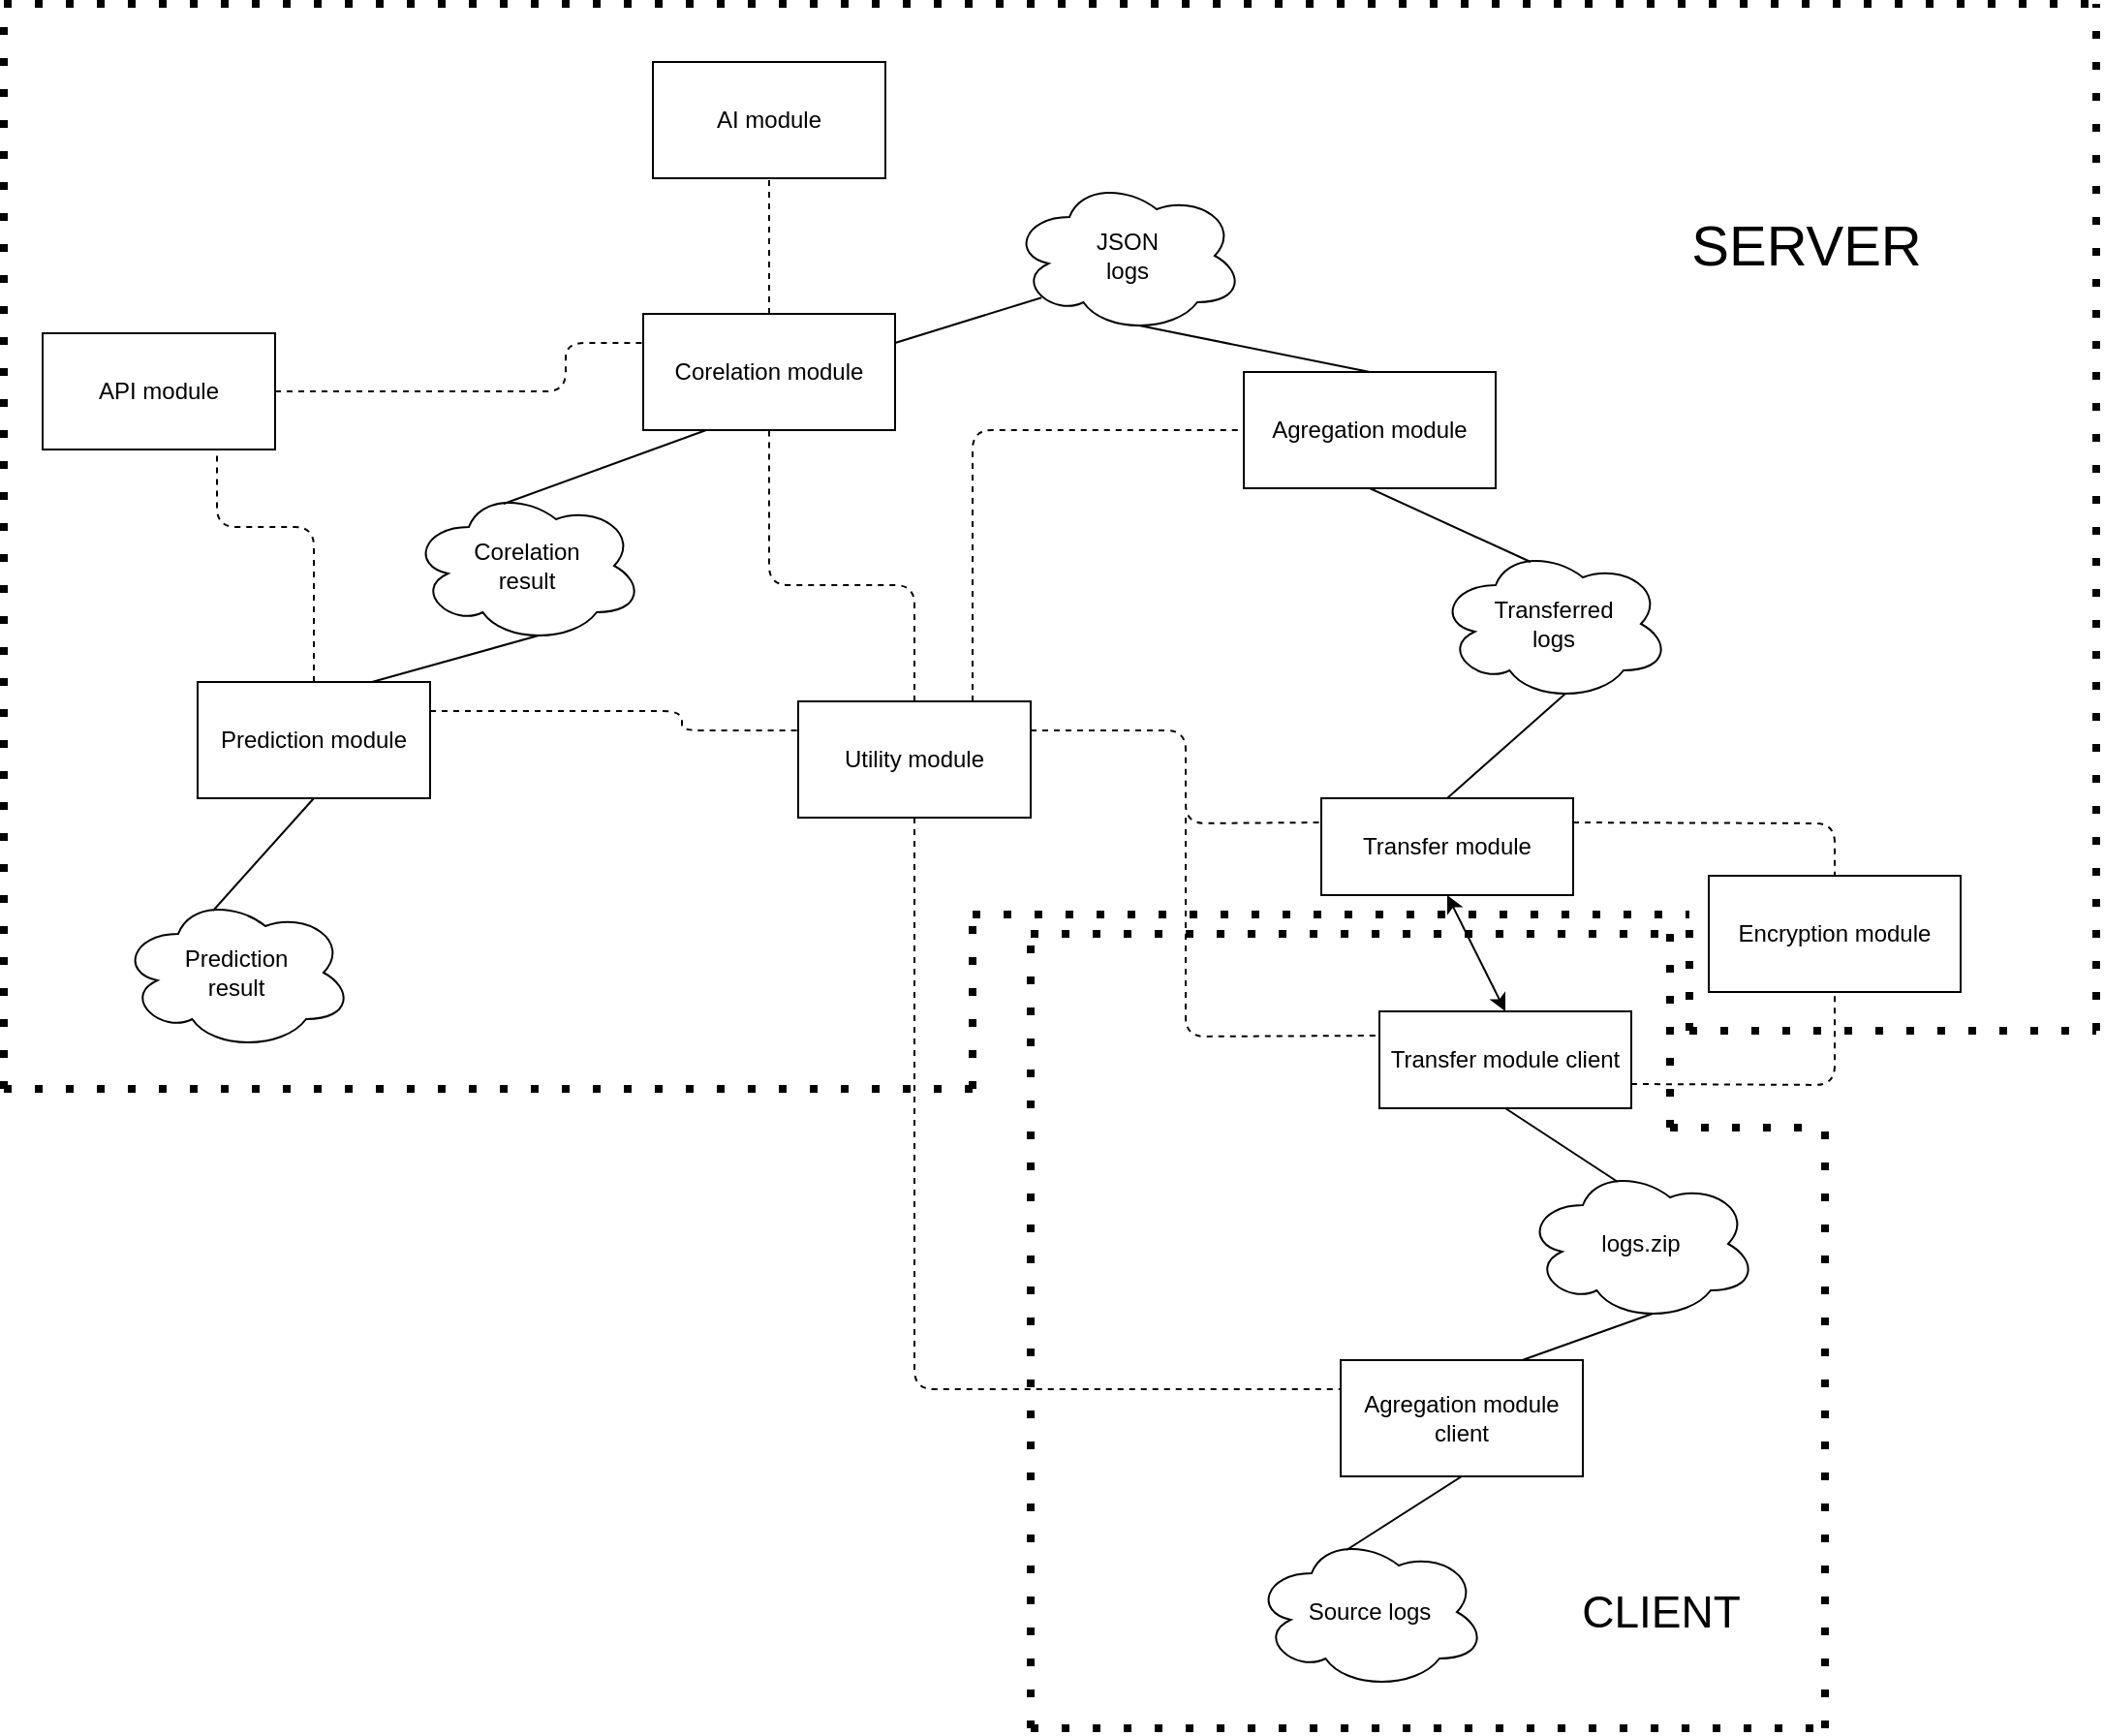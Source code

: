 <mxfile version="13.10.1" type="device"><diagram id="k1yaWJg4uGTNQ88OAjUb" name="Page-1"><mxGraphModel dx="2523" dy="901" grid="1" gridSize="10" guides="1" tooltips="1" connect="1" arrows="1" fold="1" page="1" pageScale="1" pageWidth="850" pageHeight="1100" math="0" shadow="0"><root><mxCell id="0"/><mxCell id="1" parent="0"/><mxCell id="wMaAtnmu4x918H7YAk9b-1" value="Transfer module" style="rounded=0;whiteSpace=wrap;html=1;" vertex="1" parent="1"><mxGeometry x="380" y="450" width="130" height="50" as="geometry"/></mxCell><mxCell id="wMaAtnmu4x918H7YAk9b-2" value="Transfer module client" style="rounded=0;whiteSpace=wrap;html=1;" vertex="1" parent="1"><mxGeometry x="410" y="560" width="130" height="50" as="geometry"/></mxCell><mxCell id="wMaAtnmu4x918H7YAk9b-3" value="&lt;div&gt;logs.zip&lt;/div&gt;" style="ellipse;shape=cloud;whiteSpace=wrap;html=1;" vertex="1" parent="1"><mxGeometry x="485" y="640" width="120" height="80" as="geometry"/></mxCell><mxCell id="wMaAtnmu4x918H7YAk9b-5" value="&lt;div&gt;Agregation module client&lt;/div&gt;" style="rounded=0;whiteSpace=wrap;html=1;" vertex="1" parent="1"><mxGeometry x="390" y="740" width="125" height="60" as="geometry"/></mxCell><mxCell id="wMaAtnmu4x918H7YAk9b-6" value="Source logs" style="ellipse;shape=cloud;whiteSpace=wrap;html=1;" vertex="1" parent="1"><mxGeometry x="345" y="830" width="120" height="80" as="geometry"/></mxCell><mxCell id="wMaAtnmu4x918H7YAk9b-7" value="&lt;div&gt;Transferred&lt;/div&gt;&lt;div&gt;logs&lt;br&gt;&lt;/div&gt;" style="ellipse;shape=cloud;whiteSpace=wrap;html=1;" vertex="1" parent="1"><mxGeometry x="440" y="320" width="120" height="80" as="geometry"/></mxCell><mxCell id="wMaAtnmu4x918H7YAk9b-8" value="Agregation module" style="rounded=0;whiteSpace=wrap;html=1;" vertex="1" parent="1"><mxGeometry x="340" y="230" width="130" height="60" as="geometry"/></mxCell><mxCell id="wMaAtnmu4x918H7YAk9b-9" value="&lt;div&gt;JSON&lt;/div&gt;&lt;div&gt;logs&lt;br&gt;&lt;/div&gt;" style="ellipse;shape=cloud;whiteSpace=wrap;html=1;" vertex="1" parent="1"><mxGeometry x="220" y="130" width="120" height="80" as="geometry"/></mxCell><mxCell id="wMaAtnmu4x918H7YAk9b-10" value="Corelation module" style="rounded=0;whiteSpace=wrap;html=1;" vertex="1" parent="1"><mxGeometry x="30" y="200" width="130" height="60" as="geometry"/></mxCell><mxCell id="wMaAtnmu4x918H7YAk9b-11" value="&lt;div&gt;Corelation&lt;/div&gt;&lt;div&gt;result&lt;br&gt;&lt;/div&gt;" style="ellipse;shape=cloud;whiteSpace=wrap;html=1;" vertex="1" parent="1"><mxGeometry x="-90" y="290" width="120" height="80" as="geometry"/></mxCell><mxCell id="wMaAtnmu4x918H7YAk9b-12" value="&lt;div&gt;Prediction module&lt;br&gt;&lt;/div&gt;" style="rounded=0;whiteSpace=wrap;html=1;" vertex="1" parent="1"><mxGeometry x="-200" y="390" width="120" height="60" as="geometry"/></mxCell><mxCell id="wMaAtnmu4x918H7YAk9b-13" value="&lt;div&gt;Prediction&lt;/div&gt;&lt;div&gt;result&lt;br&gt;&lt;/div&gt;" style="ellipse;shape=cloud;whiteSpace=wrap;html=1;" vertex="1" parent="1"><mxGeometry x="-240" y="500" width="120" height="80" as="geometry"/></mxCell><mxCell id="wMaAtnmu4x918H7YAk9b-14" value="Utility module" style="rounded=0;whiteSpace=wrap;html=1;" vertex="1" parent="1"><mxGeometry x="110" y="400" width="120" height="60" as="geometry"/></mxCell><mxCell id="wMaAtnmu4x918H7YAk9b-15" value="API module" style="rounded=0;whiteSpace=wrap;html=1;" vertex="1" parent="1"><mxGeometry x="-280" y="210" width="120" height="60" as="geometry"/></mxCell><mxCell id="wMaAtnmu4x918H7YAk9b-16" value="AI module" style="rounded=0;whiteSpace=wrap;html=1;" vertex="1" parent="1"><mxGeometry x="35" y="70" width="120" height="60" as="geometry"/></mxCell><mxCell id="wMaAtnmu4x918H7YAk9b-17" value="Encryption module" style="rounded=0;whiteSpace=wrap;html=1;" vertex="1" parent="1"><mxGeometry x="580" y="490" width="130" height="60" as="geometry"/></mxCell><mxCell id="wMaAtnmu4x918H7YAk9b-18" value="" style="endArrow=none;html=1;entryX=0.5;entryY=1;entryDx=0;entryDy=0;exitX=0.4;exitY=0.1;exitDx=0;exitDy=0;exitPerimeter=0;" edge="1" parent="1" source="wMaAtnmu4x918H7YAk9b-6" target="wMaAtnmu4x918H7YAk9b-5"><mxGeometry width="50" height="50" relative="1" as="geometry"><mxPoint x="260" y="860" as="sourcePoint"/><mxPoint x="310" y="810" as="targetPoint"/></mxGeometry></mxCell><mxCell id="wMaAtnmu4x918H7YAk9b-19" value="" style="endArrow=none;html=1;exitX=0.75;exitY=0;exitDx=0;exitDy=0;entryX=0.55;entryY=0.95;entryDx=0;entryDy=0;entryPerimeter=0;" edge="1" parent="1" source="wMaAtnmu4x918H7YAk9b-5" target="wMaAtnmu4x918H7YAk9b-3"><mxGeometry width="50" height="50" relative="1" as="geometry"><mxPoint x="600" y="830" as="sourcePoint"/><mxPoint x="650" y="780" as="targetPoint"/></mxGeometry></mxCell><mxCell id="wMaAtnmu4x918H7YAk9b-20" value="" style="endArrow=none;html=1;entryX=0.5;entryY=1;entryDx=0;entryDy=0;exitX=0.4;exitY=0.1;exitDx=0;exitDy=0;exitPerimeter=0;" edge="1" parent="1" source="wMaAtnmu4x918H7YAk9b-3" target="wMaAtnmu4x918H7YAk9b-2"><mxGeometry width="50" height="50" relative="1" as="geometry"><mxPoint x="340" y="660" as="sourcePoint"/><mxPoint x="390" y="610" as="targetPoint"/></mxGeometry></mxCell><mxCell id="wMaAtnmu4x918H7YAk9b-21" value="" style="endArrow=classic;startArrow=classic;html=1;entryX=0.5;entryY=1;entryDx=0;entryDy=0;exitX=0.5;exitY=0;exitDx=0;exitDy=0;" edge="1" parent="1" source="wMaAtnmu4x918H7YAk9b-2" target="wMaAtnmu4x918H7YAk9b-1"><mxGeometry width="50" height="50" relative="1" as="geometry"><mxPoint x="300" y="610" as="sourcePoint"/><mxPoint x="350" y="560" as="targetPoint"/></mxGeometry></mxCell><mxCell id="wMaAtnmu4x918H7YAk9b-22" value="" style="endArrow=none;html=1;exitX=0.5;exitY=0;exitDx=0;exitDy=0;entryX=0.55;entryY=0.95;entryDx=0;entryDy=0;entryPerimeter=0;" edge="1" parent="1" source="wMaAtnmu4x918H7YAk9b-1" target="wMaAtnmu4x918H7YAk9b-7"><mxGeometry width="50" height="50" relative="1" as="geometry"><mxPoint x="610" y="430" as="sourcePoint"/><mxPoint x="660" y="380" as="targetPoint"/></mxGeometry></mxCell><mxCell id="wMaAtnmu4x918H7YAk9b-23" value="" style="endArrow=none;html=1;exitX=0.4;exitY=0.1;exitDx=0;exitDy=0;exitPerimeter=0;entryX=0.5;entryY=1;entryDx=0;entryDy=0;" edge="1" parent="1" source="wMaAtnmu4x918H7YAk9b-7" target="wMaAtnmu4x918H7YAk9b-8"><mxGeometry width="50" height="50" relative="1" as="geometry"><mxPoint x="570" y="310" as="sourcePoint"/><mxPoint x="620" y="260" as="targetPoint"/></mxGeometry></mxCell><mxCell id="wMaAtnmu4x918H7YAk9b-24" value="" style="endArrow=none;html=1;exitX=0.5;exitY=0;exitDx=0;exitDy=0;entryX=0.55;entryY=0.95;entryDx=0;entryDy=0;entryPerimeter=0;" edge="1" parent="1" source="wMaAtnmu4x918H7YAk9b-8" target="wMaAtnmu4x918H7YAk9b-9"><mxGeometry width="50" height="50" relative="1" as="geometry"><mxPoint x="420" y="190" as="sourcePoint"/><mxPoint x="470" y="140" as="targetPoint"/></mxGeometry></mxCell><mxCell id="wMaAtnmu4x918H7YAk9b-25" value="" style="endArrow=none;html=1;entryX=0.13;entryY=0.77;entryDx=0;entryDy=0;entryPerimeter=0;exitX=1;exitY=0.25;exitDx=0;exitDy=0;" edge="1" parent="1" source="wMaAtnmu4x918H7YAk9b-10" target="wMaAtnmu4x918H7YAk9b-9"><mxGeometry width="50" height="50" relative="1" as="geometry"><mxPoint x="190" y="320" as="sourcePoint"/><mxPoint x="240" y="270" as="targetPoint"/></mxGeometry></mxCell><mxCell id="wMaAtnmu4x918H7YAk9b-26" value="" style="endArrow=none;html=1;entryX=0.25;entryY=1;entryDx=0;entryDy=0;exitX=0.4;exitY=0.1;exitDx=0;exitDy=0;exitPerimeter=0;" edge="1" parent="1" source="wMaAtnmu4x918H7YAk9b-11" target="wMaAtnmu4x918H7YAk9b-10"><mxGeometry width="50" height="50" relative="1" as="geometry"><mxPoint x="70" y="340" as="sourcePoint"/><mxPoint x="120" y="290" as="targetPoint"/></mxGeometry></mxCell><mxCell id="wMaAtnmu4x918H7YAk9b-27" value="" style="endArrow=none;html=1;entryX=0.55;entryY=0.95;entryDx=0;entryDy=0;entryPerimeter=0;exitX=0.75;exitY=0;exitDx=0;exitDy=0;" edge="1" parent="1" source="wMaAtnmu4x918H7YAk9b-12" target="wMaAtnmu4x918H7YAk9b-11"><mxGeometry width="50" height="50" relative="1" as="geometry"><mxPoint x="-20" y="480" as="sourcePoint"/><mxPoint x="30" y="430" as="targetPoint"/></mxGeometry></mxCell><mxCell id="wMaAtnmu4x918H7YAk9b-28" value="" style="endArrow=none;html=1;entryX=0.5;entryY=1;entryDx=0;entryDy=0;exitX=0.4;exitY=0.1;exitDx=0;exitDy=0;exitPerimeter=0;" edge="1" parent="1" source="wMaAtnmu4x918H7YAk9b-13" target="wMaAtnmu4x918H7YAk9b-12"><mxGeometry width="50" height="50" relative="1" as="geometry"><mxPoint x="-130" y="540" as="sourcePoint"/><mxPoint x="-80" y="490" as="targetPoint"/></mxGeometry></mxCell><mxCell id="wMaAtnmu4x918H7YAk9b-29" value="" style="endArrow=none;dashed=1;html=1;entryX=0.5;entryY=1;entryDx=0;entryDy=0;exitX=0.5;exitY=0;exitDx=0;exitDy=0;" edge="1" parent="1" source="wMaAtnmu4x918H7YAk9b-14" target="wMaAtnmu4x918H7YAk9b-10"><mxGeometry width="50" height="50" relative="1" as="geometry"><mxPoint x="100" y="370" as="sourcePoint"/><mxPoint x="150" y="320" as="targetPoint"/><Array as="points"><mxPoint x="170" y="340"/><mxPoint x="95" y="340"/></Array></mxGeometry></mxCell><mxCell id="wMaAtnmu4x918H7YAk9b-30" value="" style="endArrow=none;dashed=1;html=1;entryX=0;entryY=0.25;entryDx=0;entryDy=0;exitX=1;exitY=0.25;exitDx=0;exitDy=0;" edge="1" parent="1" source="wMaAtnmu4x918H7YAk9b-12" target="wMaAtnmu4x918H7YAk9b-14"><mxGeometry width="50" height="50" relative="1" as="geometry"><mxPoint x="-30" y="470" as="sourcePoint"/><mxPoint x="20" y="420" as="targetPoint"/><Array as="points"><mxPoint x="50" y="405"/><mxPoint x="50" y="415"/></Array></mxGeometry></mxCell><mxCell id="wMaAtnmu4x918H7YAk9b-31" value="" style="endArrow=none;dashed=1;html=1;exitX=0.75;exitY=0;exitDx=0;exitDy=0;entryX=0;entryY=0.5;entryDx=0;entryDy=0;" edge="1" parent="1" source="wMaAtnmu4x918H7YAk9b-14" target="wMaAtnmu4x918H7YAk9b-8"><mxGeometry width="50" height="50" relative="1" as="geometry"><mxPoint x="230" y="360" as="sourcePoint"/><mxPoint x="280" y="310" as="targetPoint"/><Array as="points"><mxPoint x="200" y="260"/></Array></mxGeometry></mxCell><mxCell id="wMaAtnmu4x918H7YAk9b-32" value="" style="endArrow=none;dashed=1;html=1;exitX=1;exitY=0.25;exitDx=0;exitDy=0;entryX=0;entryY=0.25;entryDx=0;entryDy=0;" edge="1" parent="1" source="wMaAtnmu4x918H7YAk9b-14" target="wMaAtnmu4x918H7YAk9b-1"><mxGeometry width="50" height="50" relative="1" as="geometry"><mxPoint x="240" y="430" as="sourcePoint"/><mxPoint x="290" y="380" as="targetPoint"/><Array as="points"><mxPoint x="310" y="415"/><mxPoint x="310" y="463"/></Array></mxGeometry></mxCell><mxCell id="wMaAtnmu4x918H7YAk9b-33" value="" style="endArrow=none;dashed=1;html=1;entryX=0;entryY=0.25;entryDx=0;entryDy=0;" edge="1" parent="1" target="wMaAtnmu4x918H7YAk9b-2"><mxGeometry width="50" height="50" relative="1" as="geometry"><mxPoint x="310" y="460" as="sourcePoint"/><mxPoint x="320" y="550" as="targetPoint"/><Array as="points"><mxPoint x="310" y="573"/></Array></mxGeometry></mxCell><mxCell id="wMaAtnmu4x918H7YAk9b-34" value="" style="endArrow=none;dashed=1;html=1;entryX=0.5;entryY=1;entryDx=0;entryDy=0;exitX=0.5;exitY=0;exitDx=0;exitDy=0;" edge="1" parent="1" source="wMaAtnmu4x918H7YAk9b-10" target="wMaAtnmu4x918H7YAk9b-16"><mxGeometry width="50" height="50" relative="1" as="geometry"><mxPoint x="-90" y="160" as="sourcePoint"/><mxPoint x="-40" y="110" as="targetPoint"/></mxGeometry></mxCell><mxCell id="wMaAtnmu4x918H7YAk9b-35" value="" style="endArrow=none;dashed=1;html=1;entryX=0;entryY=0.25;entryDx=0;entryDy=0;exitX=1;exitY=0.5;exitDx=0;exitDy=0;" edge="1" parent="1" source="wMaAtnmu4x918H7YAk9b-15" target="wMaAtnmu4x918H7YAk9b-10"><mxGeometry width="50" height="50" relative="1" as="geometry"><mxPoint x="-130" y="160" as="sourcePoint"/><mxPoint x="-80" y="110" as="targetPoint"/><Array as="points"><mxPoint x="-10" y="240"/><mxPoint x="-10" y="215"/></Array></mxGeometry></mxCell><mxCell id="wMaAtnmu4x918H7YAk9b-36" value="" style="endArrow=none;dashed=1;html=1;entryX=0.75;entryY=1;entryDx=0;entryDy=0;" edge="1" parent="1" target="wMaAtnmu4x918H7YAk9b-15"><mxGeometry width="50" height="50" relative="1" as="geometry"><mxPoint x="-140" y="390" as="sourcePoint"/><mxPoint x="-220" y="300" as="targetPoint"/><Array as="points"><mxPoint x="-140" y="310"/><mxPoint x="-190" y="310"/></Array></mxGeometry></mxCell><mxCell id="wMaAtnmu4x918H7YAk9b-37" value="" style="endArrow=none;dashed=1;html=1;entryX=0;entryY=0.25;entryDx=0;entryDy=0;exitX=0.5;exitY=1;exitDx=0;exitDy=0;" edge="1" parent="1" source="wMaAtnmu4x918H7YAk9b-14" target="wMaAtnmu4x918H7YAk9b-5"><mxGeometry width="50" height="50" relative="1" as="geometry"><mxPoint x="170" y="730" as="sourcePoint"/><mxPoint x="220" y="680" as="targetPoint"/><Array as="points"><mxPoint x="170" y="755"/></Array></mxGeometry></mxCell><mxCell id="wMaAtnmu4x918H7YAk9b-38" value="" style="endArrow=none;dashed=1;html=1;entryX=0.5;entryY=1;entryDx=0;entryDy=0;exitX=1;exitY=0.75;exitDx=0;exitDy=0;" edge="1" parent="1" source="wMaAtnmu4x918H7YAk9b-2" target="wMaAtnmu4x918H7YAk9b-17"><mxGeometry width="50" height="50" relative="1" as="geometry"><mxPoint x="620" y="620" as="sourcePoint"/><mxPoint x="670" y="570" as="targetPoint"/><Array as="points"><mxPoint x="645" y="598"/></Array></mxGeometry></mxCell><mxCell id="wMaAtnmu4x918H7YAk9b-39" value="" style="endArrow=none;dashed=1;html=1;entryX=0.5;entryY=0;entryDx=0;entryDy=0;exitX=1;exitY=0.25;exitDx=0;exitDy=0;" edge="1" parent="1" source="wMaAtnmu4x918H7YAk9b-1" target="wMaAtnmu4x918H7YAk9b-17"><mxGeometry width="50" height="50" relative="1" as="geometry"><mxPoint x="570" y="470" as="sourcePoint"/><mxPoint x="620" y="420" as="targetPoint"/><Array as="points"><mxPoint x="645" y="463"/></Array></mxGeometry></mxCell><mxCell id="wMaAtnmu4x918H7YAk9b-40" value="" style="endArrow=none;dashed=1;html=1;dashPattern=1 3;strokeWidth=4;" edge="1" parent="1"><mxGeometry width="50" height="50" relative="1" as="geometry"><mxPoint x="230" y="930" as="sourcePoint"/><mxPoint x="230" y="520" as="targetPoint"/></mxGeometry></mxCell><mxCell id="wMaAtnmu4x918H7YAk9b-41" value="" style="endArrow=none;dashed=1;html=1;dashPattern=1 3;strokeWidth=4;" edge="1" parent="1"><mxGeometry width="50" height="50" relative="1" as="geometry"><mxPoint x="230" y="930" as="sourcePoint"/><mxPoint x="640" y="930" as="targetPoint"/></mxGeometry></mxCell><mxCell id="wMaAtnmu4x918H7YAk9b-42" value="" style="endArrow=none;dashed=1;html=1;dashPattern=1 3;strokeWidth=4;" edge="1" parent="1"><mxGeometry width="50" height="50" relative="1" as="geometry"><mxPoint x="640" y="930" as="sourcePoint"/><mxPoint x="640" y="620" as="targetPoint"/></mxGeometry></mxCell><mxCell id="wMaAtnmu4x918H7YAk9b-43" value="" style="endArrow=none;dashed=1;html=1;dashPattern=1 3;strokeWidth=4;" edge="1" parent="1"><mxGeometry width="50" height="50" relative="1" as="geometry"><mxPoint x="560" y="620" as="sourcePoint"/><mxPoint x="640" y="620" as="targetPoint"/></mxGeometry></mxCell><mxCell id="wMaAtnmu4x918H7YAk9b-44" value="" style="endArrow=none;dashed=1;html=1;dashPattern=1 3;strokeWidth=4;" edge="1" parent="1"><mxGeometry width="50" height="50" relative="1" as="geometry"><mxPoint x="560" y="620" as="sourcePoint"/><mxPoint x="560" y="520" as="targetPoint"/></mxGeometry></mxCell><mxCell id="wMaAtnmu4x918H7YAk9b-45" value="" style="endArrow=none;dashed=1;html=1;dashPattern=1 3;strokeWidth=4;" edge="1" parent="1"><mxGeometry width="50" height="50" relative="1" as="geometry"><mxPoint x="230" y="520" as="sourcePoint"/><mxPoint x="560" y="520" as="targetPoint"/></mxGeometry></mxCell><mxCell id="wMaAtnmu4x918H7YAk9b-46" value="" style="endArrow=none;dashed=1;html=1;dashPattern=1 3;strokeWidth=4;" edge="1" parent="1"><mxGeometry width="50" height="50" relative="1" as="geometry"><mxPoint x="570" y="570" as="sourcePoint"/><mxPoint x="780" y="570" as="targetPoint"/></mxGeometry></mxCell><mxCell id="wMaAtnmu4x918H7YAk9b-47" value="" style="endArrow=none;dashed=1;html=1;dashPattern=1 3;strokeWidth=4;" edge="1" parent="1"><mxGeometry width="50" height="50" relative="1" as="geometry"><mxPoint x="780" y="570" as="sourcePoint"/><mxPoint x="780" y="40" as="targetPoint"/></mxGeometry></mxCell><mxCell id="wMaAtnmu4x918H7YAk9b-48" value="" style="endArrow=none;dashed=1;html=1;dashPattern=1 3;strokeWidth=4;" edge="1" parent="1"><mxGeometry width="50" height="50" relative="1" as="geometry"><mxPoint x="-300" y="40" as="sourcePoint"/><mxPoint x="780" y="40" as="targetPoint"/></mxGeometry></mxCell><mxCell id="wMaAtnmu4x918H7YAk9b-49" value="" style="endArrow=none;dashed=1;html=1;dashPattern=1 3;strokeWidth=4;" edge="1" parent="1"><mxGeometry width="50" height="50" relative="1" as="geometry"><mxPoint x="-300" y="600" as="sourcePoint"/><mxPoint x="-300" y="40" as="targetPoint"/></mxGeometry></mxCell><mxCell id="wMaAtnmu4x918H7YAk9b-50" value="" style="endArrow=none;dashed=1;html=1;dashPattern=1 3;strokeWidth=4;" edge="1" parent="1"><mxGeometry width="50" height="50" relative="1" as="geometry"><mxPoint x="-300" y="600" as="sourcePoint"/><mxPoint x="200" y="600" as="targetPoint"/></mxGeometry></mxCell><mxCell id="wMaAtnmu4x918H7YAk9b-51" value="" style="endArrow=none;dashed=1;html=1;dashPattern=1 3;strokeWidth=4;" edge="1" parent="1"><mxGeometry width="50" height="50" relative="1" as="geometry"><mxPoint x="200" y="600" as="sourcePoint"/><mxPoint x="200" y="510" as="targetPoint"/></mxGeometry></mxCell><mxCell id="wMaAtnmu4x918H7YAk9b-52" value="" style="endArrow=none;dashed=1;html=1;dashPattern=1 3;strokeWidth=4;" edge="1" parent="1"><mxGeometry width="50" height="50" relative="1" as="geometry"><mxPoint x="570" y="570" as="sourcePoint"/><mxPoint x="570" y="510" as="targetPoint"/></mxGeometry></mxCell><mxCell id="wMaAtnmu4x918H7YAk9b-53" value="" style="endArrow=none;dashed=1;html=1;dashPattern=1 3;strokeWidth=4;" edge="1" parent="1"><mxGeometry width="50" height="50" relative="1" as="geometry"><mxPoint x="200" y="510" as="sourcePoint"/><mxPoint x="570" y="510" as="targetPoint"/></mxGeometry></mxCell><mxCell id="wMaAtnmu4x918H7YAk9b-54" value="&lt;font style=&quot;font-size: 29px&quot;&gt;SERVER&lt;/font&gt;" style="text;html=1;align=center;verticalAlign=middle;resizable=0;points=[];autosize=1;" vertex="1" parent="1"><mxGeometry x="560" y="150" width="140" height="30" as="geometry"/></mxCell><mxCell id="wMaAtnmu4x918H7YAk9b-55" value="&lt;font style=&quot;font-size: 23px&quot;&gt;CLIENT&lt;/font&gt;" style="text;html=1;align=center;verticalAlign=middle;resizable=0;points=[];autosize=1;" vertex="1" parent="1"><mxGeometry x="500" y="860" width="110" height="20" as="geometry"/></mxCell></root></mxGraphModel></diagram></mxfile>